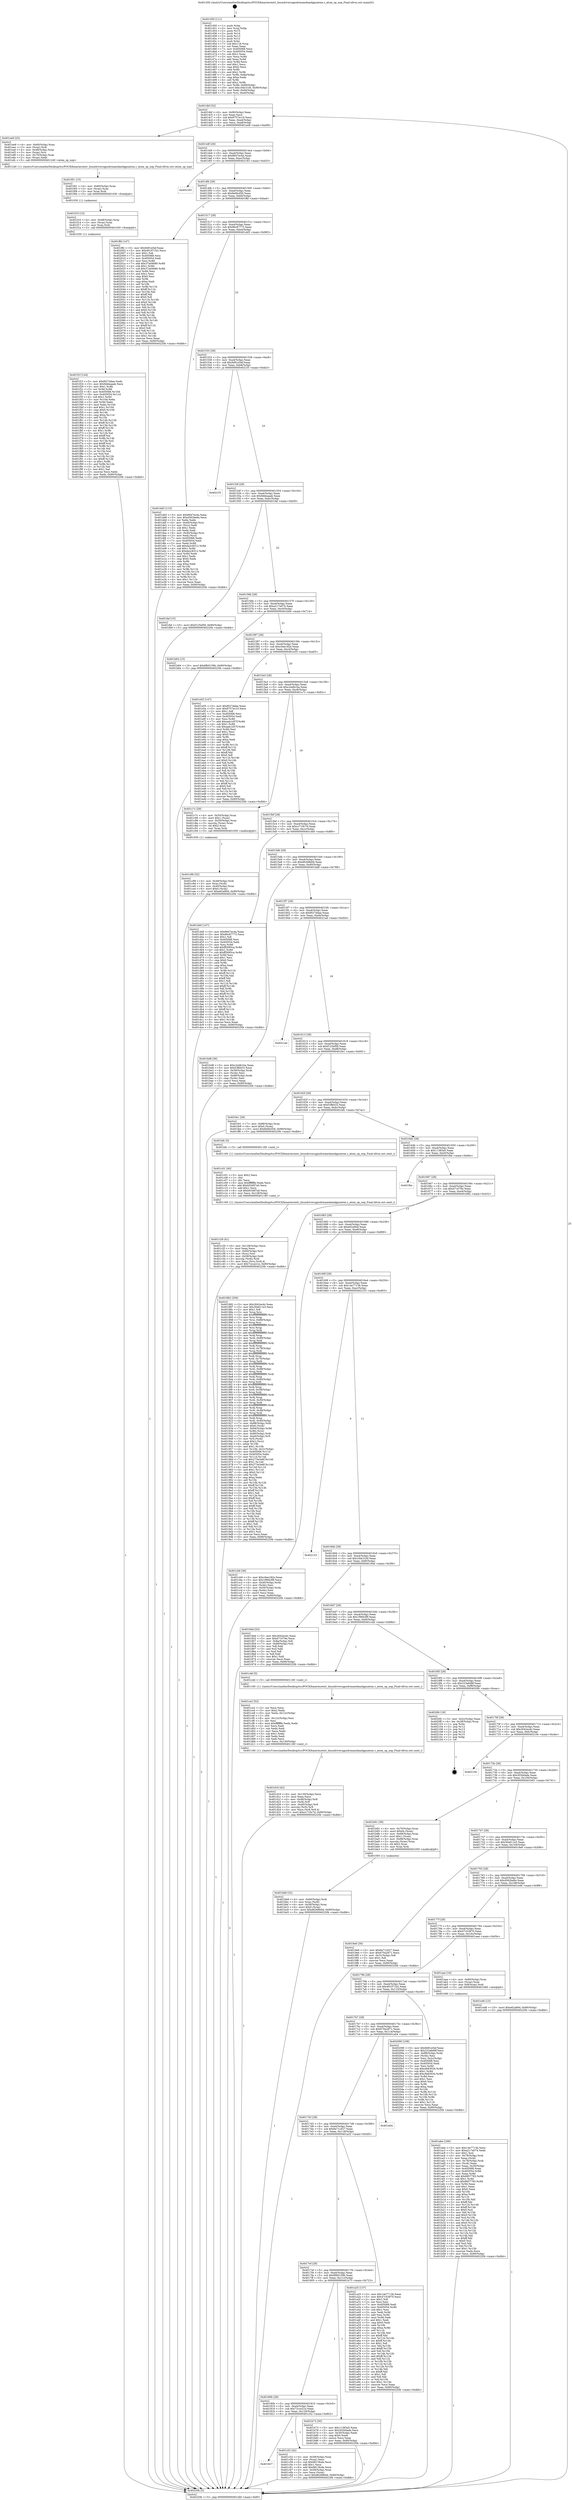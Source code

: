 digraph "0x401450" {
  label = "0x401450 (/mnt/c/Users/mathe/Desktop/tcc/POCII/binaries/extr_linuxdriversgpudrmamdamdgpuatom.c_atom_op_nop_Final-ollvm.out::main(0))"
  labelloc = "t"
  node[shape=record]

  Entry [label="",width=0.3,height=0.3,shape=circle,fillcolor=black,style=filled]
  "0x4014bf" [label="{
     0x4014bf [32]\l
     | [instrs]\l
     &nbsp;&nbsp;0x4014bf \<+6\>: mov -0x90(%rbp),%eax\l
     &nbsp;&nbsp;0x4014c5 \<+2\>: mov %eax,%ecx\l
     &nbsp;&nbsp;0x4014c7 \<+6\>: sub $0x8757ec10,%ecx\l
     &nbsp;&nbsp;0x4014cd \<+6\>: mov %eax,-0xa4(%rbp)\l
     &nbsp;&nbsp;0x4014d3 \<+6\>: mov %ecx,-0xa8(%rbp)\l
     &nbsp;&nbsp;0x4014d9 \<+6\>: je 0000000000401ee8 \<main+0xa98\>\l
  }"]
  "0x401ee8" [label="{
     0x401ee8 [25]\l
     | [instrs]\l
     &nbsp;&nbsp;0x401ee8 \<+4\>: mov -0x60(%rbp),%rax\l
     &nbsp;&nbsp;0x401eec \<+3\>: mov (%rax),%rdi\l
     &nbsp;&nbsp;0x401eef \<+4\>: mov -0x48(%rbp),%rax\l
     &nbsp;&nbsp;0x401ef3 \<+3\>: mov (%rax),%rsi\l
     &nbsp;&nbsp;0x401ef6 \<+4\>: mov -0x70(%rbp),%rax\l
     &nbsp;&nbsp;0x401efa \<+2\>: mov (%rax),%edx\l
     &nbsp;&nbsp;0x401efc \<+5\>: call 0000000000401240 \<atom_op_nop\>\l
     | [calls]\l
     &nbsp;&nbsp;0x401240 \{1\} (/mnt/c/Users/mathe/Desktop/tcc/POCII/binaries/extr_linuxdriversgpudrmamdamdgpuatom.c_atom_op_nop_Final-ollvm.out::atom_op_nop)\l
  }"]
  "0x4014df" [label="{
     0x4014df [28]\l
     | [instrs]\l
     &nbsp;&nbsp;0x4014df \<+5\>: jmp 00000000004014e4 \<main+0x94\>\l
     &nbsp;&nbsp;0x4014e4 \<+6\>: mov -0xa4(%rbp),%eax\l
     &nbsp;&nbsp;0x4014ea \<+5\>: sub $0x8947ec4a,%eax\l
     &nbsp;&nbsp;0x4014ef \<+6\>: mov %eax,-0xac(%rbp)\l
     &nbsp;&nbsp;0x4014f5 \<+6\>: je 0000000000402183 \<main+0xd33\>\l
  }"]
  Exit [label="",width=0.3,height=0.3,shape=circle,fillcolor=black,style=filled,peripheries=2]
  "0x402183" [label="{
     0x402183\l
  }", style=dashed]
  "0x4014fb" [label="{
     0x4014fb [28]\l
     | [instrs]\l
     &nbsp;&nbsp;0x4014fb \<+5\>: jmp 0000000000401500 \<main+0xb0\>\l
     &nbsp;&nbsp;0x401500 \<+6\>: mov -0xa4(%rbp),%eax\l
     &nbsp;&nbsp;0x401506 \<+5\>: sub $0x8a0bcf26,%eax\l
     &nbsp;&nbsp;0x40150b \<+6\>: mov %eax,-0xb0(%rbp)\l
     &nbsp;&nbsp;0x401511 \<+6\>: je 0000000000401ffd \<main+0xbad\>\l
  }"]
  "0x401f1f" [label="{
     0x401f1f [144]\l
     | [instrs]\l
     &nbsp;&nbsp;0x401f1f \<+5\>: mov $0xf027ddae,%edx\l
     &nbsp;&nbsp;0x401f24 \<+5\>: mov $0x9ddeaaab,%ecx\l
     &nbsp;&nbsp;0x401f29 \<+3\>: mov $0x1,%r8b\l
     &nbsp;&nbsp;0x401f2c \<+3\>: xor %r9d,%r9d\l
     &nbsp;&nbsp;0x401f2f \<+8\>: mov 0x405068,%r10d\l
     &nbsp;&nbsp;0x401f37 \<+8\>: mov 0x405054,%r11d\l
     &nbsp;&nbsp;0x401f3f \<+4\>: sub $0x1,%r9d\l
     &nbsp;&nbsp;0x401f43 \<+3\>: mov %r10d,%ebx\l
     &nbsp;&nbsp;0x401f46 \<+3\>: add %r9d,%ebx\l
     &nbsp;&nbsp;0x401f49 \<+4\>: imul %ebx,%r10d\l
     &nbsp;&nbsp;0x401f4d \<+4\>: and $0x1,%r10d\l
     &nbsp;&nbsp;0x401f51 \<+4\>: cmp $0x0,%r10d\l
     &nbsp;&nbsp;0x401f55 \<+4\>: sete %r14b\l
     &nbsp;&nbsp;0x401f59 \<+4\>: cmp $0xa,%r11d\l
     &nbsp;&nbsp;0x401f5d \<+4\>: setl %r15b\l
     &nbsp;&nbsp;0x401f61 \<+3\>: mov %r14b,%r12b\l
     &nbsp;&nbsp;0x401f64 \<+4\>: xor $0xff,%r12b\l
     &nbsp;&nbsp;0x401f68 \<+3\>: mov %r15b,%r13b\l
     &nbsp;&nbsp;0x401f6b \<+4\>: xor $0xff,%r13b\l
     &nbsp;&nbsp;0x401f6f \<+4\>: xor $0x1,%r8b\l
     &nbsp;&nbsp;0x401f73 \<+3\>: mov %r12b,%al\l
     &nbsp;&nbsp;0x401f76 \<+2\>: and $0xff,%al\l
     &nbsp;&nbsp;0x401f78 \<+3\>: and %r8b,%r14b\l
     &nbsp;&nbsp;0x401f7b \<+3\>: mov %r13b,%sil\l
     &nbsp;&nbsp;0x401f7e \<+4\>: and $0xff,%sil\l
     &nbsp;&nbsp;0x401f82 \<+3\>: and %r8b,%r15b\l
     &nbsp;&nbsp;0x401f85 \<+3\>: or %r14b,%al\l
     &nbsp;&nbsp;0x401f88 \<+3\>: or %r15b,%sil\l
     &nbsp;&nbsp;0x401f8b \<+3\>: xor %sil,%al\l
     &nbsp;&nbsp;0x401f8e \<+3\>: or %r13b,%r12b\l
     &nbsp;&nbsp;0x401f91 \<+4\>: xor $0xff,%r12b\l
     &nbsp;&nbsp;0x401f95 \<+4\>: or $0x1,%r8b\l
     &nbsp;&nbsp;0x401f99 \<+3\>: and %r8b,%r12b\l
     &nbsp;&nbsp;0x401f9c \<+3\>: or %r12b,%al\l
     &nbsp;&nbsp;0x401f9f \<+2\>: test $0x1,%al\l
     &nbsp;&nbsp;0x401fa1 \<+3\>: cmovne %ecx,%edx\l
     &nbsp;&nbsp;0x401fa4 \<+6\>: mov %edx,-0x90(%rbp)\l
     &nbsp;&nbsp;0x401faa \<+5\>: jmp 000000000040220b \<main+0xdbb\>\l
  }"]
  "0x401ffd" [label="{
     0x401ffd [147]\l
     | [instrs]\l
     &nbsp;&nbsp;0x401ffd \<+5\>: mov $0x9d91e5ef,%eax\l
     &nbsp;&nbsp;0x402002 \<+5\>: mov $0x491971b2,%ecx\l
     &nbsp;&nbsp;0x402007 \<+2\>: mov $0x1,%dl\l
     &nbsp;&nbsp;0x402009 \<+7\>: mov 0x405068,%esi\l
     &nbsp;&nbsp;0x402010 \<+7\>: mov 0x405054,%edi\l
     &nbsp;&nbsp;0x402017 \<+3\>: mov %esi,%r8d\l
     &nbsp;&nbsp;0x40201a \<+7\>: add $0x37ad4680,%r8d\l
     &nbsp;&nbsp;0x402021 \<+4\>: sub $0x1,%r8d\l
     &nbsp;&nbsp;0x402025 \<+7\>: sub $0x37ad4680,%r8d\l
     &nbsp;&nbsp;0x40202c \<+4\>: imul %r8d,%esi\l
     &nbsp;&nbsp;0x402030 \<+3\>: and $0x1,%esi\l
     &nbsp;&nbsp;0x402033 \<+3\>: cmp $0x0,%esi\l
     &nbsp;&nbsp;0x402036 \<+4\>: sete %r9b\l
     &nbsp;&nbsp;0x40203a \<+3\>: cmp $0xa,%edi\l
     &nbsp;&nbsp;0x40203d \<+4\>: setl %r10b\l
     &nbsp;&nbsp;0x402041 \<+3\>: mov %r9b,%r11b\l
     &nbsp;&nbsp;0x402044 \<+4\>: xor $0xff,%r11b\l
     &nbsp;&nbsp;0x402048 \<+3\>: mov %r10b,%bl\l
     &nbsp;&nbsp;0x40204b \<+3\>: xor $0xff,%bl\l
     &nbsp;&nbsp;0x40204e \<+3\>: xor $0x0,%dl\l
     &nbsp;&nbsp;0x402051 \<+3\>: mov %r11b,%r14b\l
     &nbsp;&nbsp;0x402054 \<+4\>: and $0x0,%r14b\l
     &nbsp;&nbsp;0x402058 \<+3\>: and %dl,%r9b\l
     &nbsp;&nbsp;0x40205b \<+3\>: mov %bl,%r15b\l
     &nbsp;&nbsp;0x40205e \<+4\>: and $0x0,%r15b\l
     &nbsp;&nbsp;0x402062 \<+3\>: and %dl,%r10b\l
     &nbsp;&nbsp;0x402065 \<+3\>: or %r9b,%r14b\l
     &nbsp;&nbsp;0x402068 \<+3\>: or %r10b,%r15b\l
     &nbsp;&nbsp;0x40206b \<+3\>: xor %r15b,%r14b\l
     &nbsp;&nbsp;0x40206e \<+3\>: or %bl,%r11b\l
     &nbsp;&nbsp;0x402071 \<+4\>: xor $0xff,%r11b\l
     &nbsp;&nbsp;0x402075 \<+3\>: or $0x0,%dl\l
     &nbsp;&nbsp;0x402078 \<+3\>: and %dl,%r11b\l
     &nbsp;&nbsp;0x40207b \<+3\>: or %r11b,%r14b\l
     &nbsp;&nbsp;0x40207e \<+4\>: test $0x1,%r14b\l
     &nbsp;&nbsp;0x402082 \<+3\>: cmovne %ecx,%eax\l
     &nbsp;&nbsp;0x402085 \<+6\>: mov %eax,-0x90(%rbp)\l
     &nbsp;&nbsp;0x40208b \<+5\>: jmp 000000000040220b \<main+0xdbb\>\l
  }"]
  "0x401517" [label="{
     0x401517 [28]\l
     | [instrs]\l
     &nbsp;&nbsp;0x401517 \<+5\>: jmp 000000000040151c \<main+0xcc\>\l
     &nbsp;&nbsp;0x40151c \<+6\>: mov -0xa4(%rbp),%eax\l
     &nbsp;&nbsp;0x401522 \<+5\>: sub $0x96c87773,%eax\l
     &nbsp;&nbsp;0x401527 \<+6\>: mov %eax,-0xb4(%rbp)\l
     &nbsp;&nbsp;0x40152d \<+6\>: je 0000000000401dd3 \<main+0x983\>\l
  }"]
  "0x401f10" [label="{
     0x401f10 [15]\l
     | [instrs]\l
     &nbsp;&nbsp;0x401f10 \<+4\>: mov -0x48(%rbp),%rax\l
     &nbsp;&nbsp;0x401f14 \<+3\>: mov (%rax),%rax\l
     &nbsp;&nbsp;0x401f17 \<+3\>: mov %rax,%rdi\l
     &nbsp;&nbsp;0x401f1a \<+5\>: call 0000000000401030 \<free@plt\>\l
     | [calls]\l
     &nbsp;&nbsp;0x401030 \{1\} (unknown)\l
  }"]
  "0x401dd3" [label="{
     0x401dd3 [115]\l
     | [instrs]\l
     &nbsp;&nbsp;0x401dd3 \<+5\>: mov $0x8947ec4a,%eax\l
     &nbsp;&nbsp;0x401dd8 \<+5\>: mov $0x4562be6e,%ecx\l
     &nbsp;&nbsp;0x401ddd \<+2\>: xor %edx,%edx\l
     &nbsp;&nbsp;0x401ddf \<+4\>: mov -0x40(%rbp),%rsi\l
     &nbsp;&nbsp;0x401de3 \<+2\>: mov (%rsi),%edi\l
     &nbsp;&nbsp;0x401de5 \<+3\>: sub $0x1,%edx\l
     &nbsp;&nbsp;0x401de8 \<+2\>: sub %edx,%edi\l
     &nbsp;&nbsp;0x401dea \<+4\>: mov -0x40(%rbp),%rsi\l
     &nbsp;&nbsp;0x401dee \<+2\>: mov %edi,(%rsi)\l
     &nbsp;&nbsp;0x401df0 \<+7\>: mov 0x405068,%edx\l
     &nbsp;&nbsp;0x401df7 \<+7\>: mov 0x405054,%edi\l
     &nbsp;&nbsp;0x401dfe \<+3\>: mov %edx,%r8d\l
     &nbsp;&nbsp;0x401e01 \<+7\>: add $0xda2c8312,%r8d\l
     &nbsp;&nbsp;0x401e08 \<+4\>: sub $0x1,%r8d\l
     &nbsp;&nbsp;0x401e0c \<+7\>: sub $0xda2c8312,%r8d\l
     &nbsp;&nbsp;0x401e13 \<+4\>: imul %r8d,%edx\l
     &nbsp;&nbsp;0x401e17 \<+3\>: and $0x1,%edx\l
     &nbsp;&nbsp;0x401e1a \<+3\>: cmp $0x0,%edx\l
     &nbsp;&nbsp;0x401e1d \<+4\>: sete %r9b\l
     &nbsp;&nbsp;0x401e21 \<+3\>: cmp $0xa,%edi\l
     &nbsp;&nbsp;0x401e24 \<+4\>: setl %r10b\l
     &nbsp;&nbsp;0x401e28 \<+3\>: mov %r9b,%r11b\l
     &nbsp;&nbsp;0x401e2b \<+3\>: and %r10b,%r11b\l
     &nbsp;&nbsp;0x401e2e \<+3\>: xor %r10b,%r9b\l
     &nbsp;&nbsp;0x401e31 \<+3\>: or %r9b,%r11b\l
     &nbsp;&nbsp;0x401e34 \<+4\>: test $0x1,%r11b\l
     &nbsp;&nbsp;0x401e38 \<+3\>: cmovne %ecx,%eax\l
     &nbsp;&nbsp;0x401e3b \<+6\>: mov %eax,-0x90(%rbp)\l
     &nbsp;&nbsp;0x401e41 \<+5\>: jmp 000000000040220b \<main+0xdbb\>\l
  }"]
  "0x401533" [label="{
     0x401533 [28]\l
     | [instrs]\l
     &nbsp;&nbsp;0x401533 \<+5\>: jmp 0000000000401538 \<main+0xe8\>\l
     &nbsp;&nbsp;0x401538 \<+6\>: mov -0xa4(%rbp),%eax\l
     &nbsp;&nbsp;0x40153e \<+5\>: sub $0x9d91e5ef,%eax\l
     &nbsp;&nbsp;0x401543 \<+6\>: mov %eax,-0xb8(%rbp)\l
     &nbsp;&nbsp;0x401549 \<+6\>: je 00000000004021f3 \<main+0xda3\>\l
  }"]
  "0x401f01" [label="{
     0x401f01 [15]\l
     | [instrs]\l
     &nbsp;&nbsp;0x401f01 \<+4\>: mov -0x60(%rbp),%rax\l
     &nbsp;&nbsp;0x401f05 \<+3\>: mov (%rax),%rax\l
     &nbsp;&nbsp;0x401f08 \<+3\>: mov %rax,%rdi\l
     &nbsp;&nbsp;0x401f0b \<+5\>: call 0000000000401030 \<free@plt\>\l
     | [calls]\l
     &nbsp;&nbsp;0x401030 \{1\} (unknown)\l
  }"]
  "0x4021f3" [label="{
     0x4021f3\l
  }", style=dashed]
  "0x40154f" [label="{
     0x40154f [28]\l
     | [instrs]\l
     &nbsp;&nbsp;0x40154f \<+5\>: jmp 0000000000401554 \<main+0x104\>\l
     &nbsp;&nbsp;0x401554 \<+6\>: mov -0xa4(%rbp),%eax\l
     &nbsp;&nbsp;0x40155a \<+5\>: sub $0x9ddeaaab,%eax\l
     &nbsp;&nbsp;0x40155f \<+6\>: mov %eax,-0xbc(%rbp)\l
     &nbsp;&nbsp;0x401565 \<+6\>: je 0000000000401faf \<main+0xb5f\>\l
  }"]
  "0x401d16" [label="{
     0x401d16 [42]\l
     | [instrs]\l
     &nbsp;&nbsp;0x401d16 \<+6\>: mov -0x130(%rbp),%ecx\l
     &nbsp;&nbsp;0x401d1c \<+3\>: imul %eax,%ecx\l
     &nbsp;&nbsp;0x401d1f \<+4\>: mov -0x48(%rbp),%r8\l
     &nbsp;&nbsp;0x401d23 \<+3\>: mov (%r8),%r8\l
     &nbsp;&nbsp;0x401d26 \<+4\>: mov -0x40(%rbp),%r9\l
     &nbsp;&nbsp;0x401d2a \<+3\>: movslq (%r9),%r9\l
     &nbsp;&nbsp;0x401d2d \<+4\>: mov %ecx,(%r8,%r9,4)\l
     &nbsp;&nbsp;0x401d31 \<+10\>: movl $0xcc719c7d,-0x90(%rbp)\l
     &nbsp;&nbsp;0x401d3b \<+5\>: jmp 000000000040220b \<main+0xdbb\>\l
  }"]
  "0x401faf" [label="{
     0x401faf [15]\l
     | [instrs]\l
     &nbsp;&nbsp;0x401faf \<+10\>: movl $0xf125ef58,-0x90(%rbp)\l
     &nbsp;&nbsp;0x401fb9 \<+5\>: jmp 000000000040220b \<main+0xdbb\>\l
  }"]
  "0x40156b" [label="{
     0x40156b [28]\l
     | [instrs]\l
     &nbsp;&nbsp;0x40156b \<+5\>: jmp 0000000000401570 \<main+0x120\>\l
     &nbsp;&nbsp;0x401570 \<+6\>: mov -0xa4(%rbp),%eax\l
     &nbsp;&nbsp;0x401576 \<+5\>: sub $0xa217e074,%eax\l
     &nbsp;&nbsp;0x40157b \<+6\>: mov %eax,-0xc0(%rbp)\l
     &nbsp;&nbsp;0x401581 \<+6\>: je 0000000000401b64 \<main+0x714\>\l
  }"]
  "0x401ce2" [label="{
     0x401ce2 [52]\l
     | [instrs]\l
     &nbsp;&nbsp;0x401ce2 \<+2\>: xor %ecx,%ecx\l
     &nbsp;&nbsp;0x401ce4 \<+5\>: mov $0x2,%edx\l
     &nbsp;&nbsp;0x401ce9 \<+6\>: mov %edx,-0x12c(%rbp)\l
     &nbsp;&nbsp;0x401cef \<+1\>: cltd\l
     &nbsp;&nbsp;0x401cf0 \<+6\>: mov -0x12c(%rbp),%esi\l
     &nbsp;&nbsp;0x401cf6 \<+2\>: idiv %esi\l
     &nbsp;&nbsp;0x401cf8 \<+6\>: imul $0xfffffffe,%edx,%edx\l
     &nbsp;&nbsp;0x401cfe \<+2\>: mov %ecx,%edi\l
     &nbsp;&nbsp;0x401d00 \<+2\>: sub %edx,%edi\l
     &nbsp;&nbsp;0x401d02 \<+2\>: mov %ecx,%edx\l
     &nbsp;&nbsp;0x401d04 \<+3\>: sub $0x1,%edx\l
     &nbsp;&nbsp;0x401d07 \<+2\>: add %edx,%edi\l
     &nbsp;&nbsp;0x401d09 \<+2\>: sub %edi,%ecx\l
     &nbsp;&nbsp;0x401d0b \<+6\>: mov %ecx,-0x130(%rbp)\l
     &nbsp;&nbsp;0x401d11 \<+5\>: call 0000000000401160 \<next_i\>\l
     | [calls]\l
     &nbsp;&nbsp;0x401160 \{1\} (/mnt/c/Users/mathe/Desktop/tcc/POCII/binaries/extr_linuxdriversgpudrmamdamdgpuatom.c_atom_op_nop_Final-ollvm.out::next_i)\l
  }"]
  "0x401b64" [label="{
     0x401b64 [15]\l
     | [instrs]\l
     &nbsp;&nbsp;0x401b64 \<+10\>: movl $0x6fb0159b,-0x90(%rbp)\l
     &nbsp;&nbsp;0x401b6e \<+5\>: jmp 000000000040220b \<main+0xdbb\>\l
  }"]
  "0x401587" [label="{
     0x401587 [28]\l
     | [instrs]\l
     &nbsp;&nbsp;0x401587 \<+5\>: jmp 000000000040158c \<main+0x13c\>\l
     &nbsp;&nbsp;0x40158c \<+6\>: mov -0xa4(%rbp),%eax\l
     &nbsp;&nbsp;0x401592 \<+5\>: sub $0xc0ee182e,%eax\l
     &nbsp;&nbsp;0x401597 \<+6\>: mov %eax,-0xc4(%rbp)\l
     &nbsp;&nbsp;0x40159d \<+6\>: je 0000000000401e55 \<main+0xa05\>\l
  }"]
  "0x401c99" [label="{
     0x401c99 [32]\l
     | [instrs]\l
     &nbsp;&nbsp;0x401c99 \<+4\>: mov -0x48(%rbp),%rdi\l
     &nbsp;&nbsp;0x401c9d \<+3\>: mov %rax,(%rdi)\l
     &nbsp;&nbsp;0x401ca0 \<+4\>: mov -0x40(%rbp),%rax\l
     &nbsp;&nbsp;0x401ca4 \<+6\>: movl $0x0,(%rax)\l
     &nbsp;&nbsp;0x401caa \<+10\>: movl $0xe62a90d,-0x90(%rbp)\l
     &nbsp;&nbsp;0x401cb4 \<+5\>: jmp 000000000040220b \<main+0xdbb\>\l
  }"]
  "0x401e55" [label="{
     0x401e55 [147]\l
     | [instrs]\l
     &nbsp;&nbsp;0x401e55 \<+5\>: mov $0xf027ddae,%eax\l
     &nbsp;&nbsp;0x401e5a \<+5\>: mov $0x8757ec10,%ecx\l
     &nbsp;&nbsp;0x401e5f \<+2\>: mov $0x1,%dl\l
     &nbsp;&nbsp;0x401e61 \<+7\>: mov 0x405068,%esi\l
     &nbsp;&nbsp;0x401e68 \<+7\>: mov 0x405054,%edi\l
     &nbsp;&nbsp;0x401e6f \<+3\>: mov %esi,%r8d\l
     &nbsp;&nbsp;0x401e72 \<+7\>: add $0xaab1d57f,%r8d\l
     &nbsp;&nbsp;0x401e79 \<+4\>: sub $0x1,%r8d\l
     &nbsp;&nbsp;0x401e7d \<+7\>: sub $0xaab1d57f,%r8d\l
     &nbsp;&nbsp;0x401e84 \<+4\>: imul %r8d,%esi\l
     &nbsp;&nbsp;0x401e88 \<+3\>: and $0x1,%esi\l
     &nbsp;&nbsp;0x401e8b \<+3\>: cmp $0x0,%esi\l
     &nbsp;&nbsp;0x401e8e \<+4\>: sete %r9b\l
     &nbsp;&nbsp;0x401e92 \<+3\>: cmp $0xa,%edi\l
     &nbsp;&nbsp;0x401e95 \<+4\>: setl %r10b\l
     &nbsp;&nbsp;0x401e99 \<+3\>: mov %r9b,%r11b\l
     &nbsp;&nbsp;0x401e9c \<+4\>: xor $0xff,%r11b\l
     &nbsp;&nbsp;0x401ea0 \<+3\>: mov %r10b,%bl\l
     &nbsp;&nbsp;0x401ea3 \<+3\>: xor $0xff,%bl\l
     &nbsp;&nbsp;0x401ea6 \<+3\>: xor $0x0,%dl\l
     &nbsp;&nbsp;0x401ea9 \<+3\>: mov %r11b,%r14b\l
     &nbsp;&nbsp;0x401eac \<+4\>: and $0x0,%r14b\l
     &nbsp;&nbsp;0x401eb0 \<+3\>: and %dl,%r9b\l
     &nbsp;&nbsp;0x401eb3 \<+3\>: mov %bl,%r15b\l
     &nbsp;&nbsp;0x401eb6 \<+4\>: and $0x0,%r15b\l
     &nbsp;&nbsp;0x401eba \<+3\>: and %dl,%r10b\l
     &nbsp;&nbsp;0x401ebd \<+3\>: or %r9b,%r14b\l
     &nbsp;&nbsp;0x401ec0 \<+3\>: or %r10b,%r15b\l
     &nbsp;&nbsp;0x401ec3 \<+3\>: xor %r15b,%r14b\l
     &nbsp;&nbsp;0x401ec6 \<+3\>: or %bl,%r11b\l
     &nbsp;&nbsp;0x401ec9 \<+4\>: xor $0xff,%r11b\l
     &nbsp;&nbsp;0x401ecd \<+3\>: or $0x0,%dl\l
     &nbsp;&nbsp;0x401ed0 \<+3\>: and %dl,%r11b\l
     &nbsp;&nbsp;0x401ed3 \<+3\>: or %r11b,%r14b\l
     &nbsp;&nbsp;0x401ed6 \<+4\>: test $0x1,%r14b\l
     &nbsp;&nbsp;0x401eda \<+3\>: cmovne %ecx,%eax\l
     &nbsp;&nbsp;0x401edd \<+6\>: mov %eax,-0x90(%rbp)\l
     &nbsp;&nbsp;0x401ee3 \<+5\>: jmp 000000000040220b \<main+0xdbb\>\l
  }"]
  "0x4015a3" [label="{
     0x4015a3 [28]\l
     | [instrs]\l
     &nbsp;&nbsp;0x4015a3 \<+5\>: jmp 00000000004015a8 \<main+0x158\>\l
     &nbsp;&nbsp;0x4015a8 \<+6\>: mov -0xa4(%rbp),%eax\l
     &nbsp;&nbsp;0x4015ae \<+5\>: sub $0xc2edb1ba,%eax\l
     &nbsp;&nbsp;0x4015b3 \<+6\>: mov %eax,-0xc8(%rbp)\l
     &nbsp;&nbsp;0x4015b9 \<+6\>: je 0000000000401c7c \<main+0x82c\>\l
  }"]
  "0x401827" [label="{
     0x401827\l
  }", style=dashed]
  "0x401c7c" [label="{
     0x401c7c [29]\l
     | [instrs]\l
     &nbsp;&nbsp;0x401c7c \<+4\>: mov -0x50(%rbp),%rax\l
     &nbsp;&nbsp;0x401c80 \<+6\>: movl $0x1,(%rax)\l
     &nbsp;&nbsp;0x401c86 \<+4\>: mov -0x50(%rbp),%rax\l
     &nbsp;&nbsp;0x401c8a \<+3\>: movslq (%rax),%rax\l
     &nbsp;&nbsp;0x401c8d \<+4\>: shl $0x2,%rax\l
     &nbsp;&nbsp;0x401c91 \<+3\>: mov %rax,%rdi\l
     &nbsp;&nbsp;0x401c94 \<+5\>: call 0000000000401050 \<malloc@plt\>\l
     | [calls]\l
     &nbsp;&nbsp;0x401050 \{1\} (unknown)\l
  }"]
  "0x4015bf" [label="{
     0x4015bf [28]\l
     | [instrs]\l
     &nbsp;&nbsp;0x4015bf \<+5\>: jmp 00000000004015c4 \<main+0x174\>\l
     &nbsp;&nbsp;0x4015c4 \<+6\>: mov -0xa4(%rbp),%eax\l
     &nbsp;&nbsp;0x4015ca \<+5\>: sub $0xcc719c7d,%eax\l
     &nbsp;&nbsp;0x4015cf \<+6\>: mov %eax,-0xcc(%rbp)\l
     &nbsp;&nbsp;0x4015d5 \<+6\>: je 0000000000401d40 \<main+0x8f0\>\l
  }"]
  "0x401c52" [label="{
     0x401c52 [42]\l
     | [instrs]\l
     &nbsp;&nbsp;0x401c52 \<+4\>: mov -0x58(%rbp),%rax\l
     &nbsp;&nbsp;0x401c56 \<+2\>: mov (%rax),%ecx\l
     &nbsp;&nbsp;0x401c58 \<+6\>: sub $0x9813fcde,%ecx\l
     &nbsp;&nbsp;0x401c5e \<+3\>: add $0x1,%ecx\l
     &nbsp;&nbsp;0x401c61 \<+6\>: add $0x9813fcde,%ecx\l
     &nbsp;&nbsp;0x401c67 \<+4\>: mov -0x58(%rbp),%rax\l
     &nbsp;&nbsp;0x401c6b \<+2\>: mov %ecx,(%rax)\l
     &nbsp;&nbsp;0x401c6d \<+10\>: movl $0xd6268b0d,-0x90(%rbp)\l
     &nbsp;&nbsp;0x401c77 \<+5\>: jmp 000000000040220b \<main+0xdbb\>\l
  }"]
  "0x401d40" [label="{
     0x401d40 [147]\l
     | [instrs]\l
     &nbsp;&nbsp;0x401d40 \<+5\>: mov $0x8947ec4a,%eax\l
     &nbsp;&nbsp;0x401d45 \<+5\>: mov $0x96c87773,%ecx\l
     &nbsp;&nbsp;0x401d4a \<+2\>: mov $0x1,%dl\l
     &nbsp;&nbsp;0x401d4c \<+7\>: mov 0x405068,%esi\l
     &nbsp;&nbsp;0x401d53 \<+7\>: mov 0x405054,%edi\l
     &nbsp;&nbsp;0x401d5a \<+3\>: mov %esi,%r8d\l
     &nbsp;&nbsp;0x401d5d \<+7\>: add $0xff2685ca,%r8d\l
     &nbsp;&nbsp;0x401d64 \<+4\>: sub $0x1,%r8d\l
     &nbsp;&nbsp;0x401d68 \<+7\>: sub $0xff2685ca,%r8d\l
     &nbsp;&nbsp;0x401d6f \<+4\>: imul %r8d,%esi\l
     &nbsp;&nbsp;0x401d73 \<+3\>: and $0x1,%esi\l
     &nbsp;&nbsp;0x401d76 \<+3\>: cmp $0x0,%esi\l
     &nbsp;&nbsp;0x401d79 \<+4\>: sete %r9b\l
     &nbsp;&nbsp;0x401d7d \<+3\>: cmp $0xa,%edi\l
     &nbsp;&nbsp;0x401d80 \<+4\>: setl %r10b\l
     &nbsp;&nbsp;0x401d84 \<+3\>: mov %r9b,%r11b\l
     &nbsp;&nbsp;0x401d87 \<+4\>: xor $0xff,%r11b\l
     &nbsp;&nbsp;0x401d8b \<+3\>: mov %r10b,%bl\l
     &nbsp;&nbsp;0x401d8e \<+3\>: xor $0xff,%bl\l
     &nbsp;&nbsp;0x401d91 \<+3\>: xor $0x1,%dl\l
     &nbsp;&nbsp;0x401d94 \<+3\>: mov %r11b,%r14b\l
     &nbsp;&nbsp;0x401d97 \<+4\>: and $0xff,%r14b\l
     &nbsp;&nbsp;0x401d9b \<+3\>: and %dl,%r9b\l
     &nbsp;&nbsp;0x401d9e \<+3\>: mov %bl,%r15b\l
     &nbsp;&nbsp;0x401da1 \<+4\>: and $0xff,%r15b\l
     &nbsp;&nbsp;0x401da5 \<+3\>: and %dl,%r10b\l
     &nbsp;&nbsp;0x401da8 \<+3\>: or %r9b,%r14b\l
     &nbsp;&nbsp;0x401dab \<+3\>: or %r10b,%r15b\l
     &nbsp;&nbsp;0x401dae \<+3\>: xor %r15b,%r14b\l
     &nbsp;&nbsp;0x401db1 \<+3\>: or %bl,%r11b\l
     &nbsp;&nbsp;0x401db4 \<+4\>: xor $0xff,%r11b\l
     &nbsp;&nbsp;0x401db8 \<+3\>: or $0x1,%dl\l
     &nbsp;&nbsp;0x401dbb \<+3\>: and %dl,%r11b\l
     &nbsp;&nbsp;0x401dbe \<+3\>: or %r11b,%r14b\l
     &nbsp;&nbsp;0x401dc1 \<+4\>: test $0x1,%r14b\l
     &nbsp;&nbsp;0x401dc5 \<+3\>: cmovne %ecx,%eax\l
     &nbsp;&nbsp;0x401dc8 \<+6\>: mov %eax,-0x90(%rbp)\l
     &nbsp;&nbsp;0x401dce \<+5\>: jmp 000000000040220b \<main+0xdbb\>\l
  }"]
  "0x4015db" [label="{
     0x4015db [28]\l
     | [instrs]\l
     &nbsp;&nbsp;0x4015db \<+5\>: jmp 00000000004015e0 \<main+0x190\>\l
     &nbsp;&nbsp;0x4015e0 \<+6\>: mov -0xa4(%rbp),%eax\l
     &nbsp;&nbsp;0x4015e6 \<+5\>: sub $0xd6268b0d,%eax\l
     &nbsp;&nbsp;0x4015eb \<+6\>: mov %eax,-0xd0(%rbp)\l
     &nbsp;&nbsp;0x4015f1 \<+6\>: je 0000000000401bd8 \<main+0x788\>\l
  }"]
  "0x401c29" [label="{
     0x401c29 [41]\l
     | [instrs]\l
     &nbsp;&nbsp;0x401c29 \<+6\>: mov -0x128(%rbp),%ecx\l
     &nbsp;&nbsp;0x401c2f \<+3\>: imul %eax,%ecx\l
     &nbsp;&nbsp;0x401c32 \<+4\>: mov -0x60(%rbp),%rsi\l
     &nbsp;&nbsp;0x401c36 \<+3\>: mov (%rsi),%rsi\l
     &nbsp;&nbsp;0x401c39 \<+4\>: mov -0x58(%rbp),%rdi\l
     &nbsp;&nbsp;0x401c3d \<+3\>: movslq (%rdi),%rdi\l
     &nbsp;&nbsp;0x401c40 \<+3\>: mov %ecx,(%rsi,%rdi,4)\l
     &nbsp;&nbsp;0x401c43 \<+10\>: movl $0x72cce21e,-0x90(%rbp)\l
     &nbsp;&nbsp;0x401c4d \<+5\>: jmp 000000000040220b \<main+0xdbb\>\l
  }"]
  "0x401bd8" [label="{
     0x401bd8 [36]\l
     | [instrs]\l
     &nbsp;&nbsp;0x401bd8 \<+5\>: mov $0xc2edb1ba,%eax\l
     &nbsp;&nbsp;0x401bdd \<+5\>: mov $0xf1ffd433,%ecx\l
     &nbsp;&nbsp;0x401be2 \<+4\>: mov -0x58(%rbp),%rdx\l
     &nbsp;&nbsp;0x401be6 \<+2\>: mov (%rdx),%esi\l
     &nbsp;&nbsp;0x401be8 \<+4\>: mov -0x68(%rbp),%rdx\l
     &nbsp;&nbsp;0x401bec \<+2\>: cmp (%rdx),%esi\l
     &nbsp;&nbsp;0x401bee \<+3\>: cmovl %ecx,%eax\l
     &nbsp;&nbsp;0x401bf1 \<+6\>: mov %eax,-0x90(%rbp)\l
     &nbsp;&nbsp;0x401bf7 \<+5\>: jmp 000000000040220b \<main+0xdbb\>\l
  }"]
  "0x4015f7" [label="{
     0x4015f7 [28]\l
     | [instrs]\l
     &nbsp;&nbsp;0x4015f7 \<+5\>: jmp 00000000004015fc \<main+0x1ac\>\l
     &nbsp;&nbsp;0x4015fc \<+6\>: mov -0xa4(%rbp),%eax\l
     &nbsp;&nbsp;0x401602 \<+5\>: sub $0xf027ddae,%eax\l
     &nbsp;&nbsp;0x401607 \<+6\>: mov %eax,-0xd4(%rbp)\l
     &nbsp;&nbsp;0x40160d \<+6\>: je 00000000004021ad \<main+0xd5d\>\l
  }"]
  "0x401c01" [label="{
     0x401c01 [40]\l
     | [instrs]\l
     &nbsp;&nbsp;0x401c01 \<+5\>: mov $0x2,%ecx\l
     &nbsp;&nbsp;0x401c06 \<+1\>: cltd\l
     &nbsp;&nbsp;0x401c07 \<+2\>: idiv %ecx\l
     &nbsp;&nbsp;0x401c09 \<+6\>: imul $0xfffffffe,%edx,%ecx\l
     &nbsp;&nbsp;0x401c0f \<+6\>: add $0xb03487a0,%ecx\l
     &nbsp;&nbsp;0x401c15 \<+3\>: add $0x1,%ecx\l
     &nbsp;&nbsp;0x401c18 \<+6\>: sub $0xb03487a0,%ecx\l
     &nbsp;&nbsp;0x401c1e \<+6\>: mov %ecx,-0x128(%rbp)\l
     &nbsp;&nbsp;0x401c24 \<+5\>: call 0000000000401160 \<next_i\>\l
     | [calls]\l
     &nbsp;&nbsp;0x401160 \{1\} (/mnt/c/Users/mathe/Desktop/tcc/POCII/binaries/extr_linuxdriversgpudrmamdamdgpuatom.c_atom_op_nop_Final-ollvm.out::next_i)\l
  }"]
  "0x4021ad" [label="{
     0x4021ad\l
  }", style=dashed]
  "0x401613" [label="{
     0x401613 [28]\l
     | [instrs]\l
     &nbsp;&nbsp;0x401613 \<+5\>: jmp 0000000000401618 \<main+0x1c8\>\l
     &nbsp;&nbsp;0x401618 \<+6\>: mov -0xa4(%rbp),%eax\l
     &nbsp;&nbsp;0x40161e \<+5\>: sub $0xf125ef58,%eax\l
     &nbsp;&nbsp;0x401623 \<+6\>: mov %eax,-0xd8(%rbp)\l
     &nbsp;&nbsp;0x401629 \<+6\>: je 0000000000401fe1 \<main+0xb91\>\l
  }"]
  "0x401bb8" [label="{
     0x401bb8 [32]\l
     | [instrs]\l
     &nbsp;&nbsp;0x401bb8 \<+4\>: mov -0x60(%rbp),%rdi\l
     &nbsp;&nbsp;0x401bbc \<+3\>: mov %rax,(%rdi)\l
     &nbsp;&nbsp;0x401bbf \<+4\>: mov -0x58(%rbp),%rax\l
     &nbsp;&nbsp;0x401bc3 \<+6\>: movl $0x0,(%rax)\l
     &nbsp;&nbsp;0x401bc9 \<+10\>: movl $0xd6268b0d,-0x90(%rbp)\l
     &nbsp;&nbsp;0x401bd3 \<+5\>: jmp 000000000040220b \<main+0xdbb\>\l
  }"]
  "0x401fe1" [label="{
     0x401fe1 [28]\l
     | [instrs]\l
     &nbsp;&nbsp;0x401fe1 \<+7\>: mov -0x88(%rbp),%rax\l
     &nbsp;&nbsp;0x401fe8 \<+6\>: movl $0x0,(%rax)\l
     &nbsp;&nbsp;0x401fee \<+10\>: movl $0x8a0bcf26,-0x90(%rbp)\l
     &nbsp;&nbsp;0x401ff8 \<+5\>: jmp 000000000040220b \<main+0xdbb\>\l
  }"]
  "0x40162f" [label="{
     0x40162f [28]\l
     | [instrs]\l
     &nbsp;&nbsp;0x40162f \<+5\>: jmp 0000000000401634 \<main+0x1e4\>\l
     &nbsp;&nbsp;0x401634 \<+6\>: mov -0xa4(%rbp),%eax\l
     &nbsp;&nbsp;0x40163a \<+5\>: sub $0xf1ffd433,%eax\l
     &nbsp;&nbsp;0x40163f \<+6\>: mov %eax,-0xdc(%rbp)\l
     &nbsp;&nbsp;0x401645 \<+6\>: je 0000000000401bfc \<main+0x7ac\>\l
  }"]
  "0x40180b" [label="{
     0x40180b [28]\l
     | [instrs]\l
     &nbsp;&nbsp;0x40180b \<+5\>: jmp 0000000000401810 \<main+0x3c0\>\l
     &nbsp;&nbsp;0x401810 \<+6\>: mov -0xa4(%rbp),%eax\l
     &nbsp;&nbsp;0x401816 \<+5\>: sub $0x72cce21e,%eax\l
     &nbsp;&nbsp;0x40181b \<+6\>: mov %eax,-0x120(%rbp)\l
     &nbsp;&nbsp;0x401821 \<+6\>: je 0000000000401c52 \<main+0x802\>\l
  }"]
  "0x401bfc" [label="{
     0x401bfc [5]\l
     | [instrs]\l
     &nbsp;&nbsp;0x401bfc \<+5\>: call 0000000000401160 \<next_i\>\l
     | [calls]\l
     &nbsp;&nbsp;0x401160 \{1\} (/mnt/c/Users/mathe/Desktop/tcc/POCII/binaries/extr_linuxdriversgpudrmamdamdgpuatom.c_atom_op_nop_Final-ollvm.out::next_i)\l
  }"]
  "0x40164b" [label="{
     0x40164b [28]\l
     | [instrs]\l
     &nbsp;&nbsp;0x40164b \<+5\>: jmp 0000000000401650 \<main+0x200\>\l
     &nbsp;&nbsp;0x401650 \<+6\>: mov -0xa4(%rbp),%eax\l
     &nbsp;&nbsp;0x401656 \<+5\>: sub $0x11383a5,%eax\l
     &nbsp;&nbsp;0x40165b \<+6\>: mov %eax,-0xe0(%rbp)\l
     &nbsp;&nbsp;0x401661 \<+6\>: je 0000000000401fbe \<main+0xb6e\>\l
  }"]
  "0x401b73" [label="{
     0x401b73 [30]\l
     | [instrs]\l
     &nbsp;&nbsp;0x401b73 \<+5\>: mov $0x11383a5,%eax\l
     &nbsp;&nbsp;0x401b78 \<+5\>: mov $0x302b0ade,%ecx\l
     &nbsp;&nbsp;0x401b7d \<+3\>: mov -0x30(%rbp),%edx\l
     &nbsp;&nbsp;0x401b80 \<+3\>: cmp $0x0,%edx\l
     &nbsp;&nbsp;0x401b83 \<+3\>: cmove %ecx,%eax\l
     &nbsp;&nbsp;0x401b86 \<+6\>: mov %eax,-0x90(%rbp)\l
     &nbsp;&nbsp;0x401b8c \<+5\>: jmp 000000000040220b \<main+0xdbb\>\l
  }"]
  "0x401fbe" [label="{
     0x401fbe\l
  }", style=dashed]
  "0x401667" [label="{
     0x401667 [28]\l
     | [instrs]\l
     &nbsp;&nbsp;0x401667 \<+5\>: jmp 000000000040166c \<main+0x21c\>\l
     &nbsp;&nbsp;0x40166c \<+6\>: mov -0xa4(%rbp),%eax\l
     &nbsp;&nbsp;0x401672 \<+5\>: sub $0xd71079e,%eax\l
     &nbsp;&nbsp;0x401677 \<+6\>: mov %eax,-0xe4(%rbp)\l
     &nbsp;&nbsp;0x40167d \<+6\>: je 0000000000401882 \<main+0x432\>\l
  }"]
  "0x401abe" [label="{
     0x401abe [166]\l
     | [instrs]\l
     &nbsp;&nbsp;0x401abe \<+5\>: mov $0x14e7713b,%ecx\l
     &nbsp;&nbsp;0x401ac3 \<+5\>: mov $0xa217e074,%edx\l
     &nbsp;&nbsp;0x401ac8 \<+3\>: mov $0x1,%sil\l
     &nbsp;&nbsp;0x401acb \<+4\>: mov -0x78(%rbp),%rdi\l
     &nbsp;&nbsp;0x401acf \<+2\>: mov %eax,(%rdi)\l
     &nbsp;&nbsp;0x401ad1 \<+4\>: mov -0x78(%rbp),%rdi\l
     &nbsp;&nbsp;0x401ad5 \<+2\>: mov (%rdi),%eax\l
     &nbsp;&nbsp;0x401ad7 \<+3\>: mov %eax,-0x30(%rbp)\l
     &nbsp;&nbsp;0x401ada \<+7\>: mov 0x405068,%eax\l
     &nbsp;&nbsp;0x401ae1 \<+8\>: mov 0x405054,%r8d\l
     &nbsp;&nbsp;0x401ae9 \<+3\>: mov %eax,%r9d\l
     &nbsp;&nbsp;0x401aec \<+7\>: add $0x8857783,%r9d\l
     &nbsp;&nbsp;0x401af3 \<+4\>: sub $0x1,%r9d\l
     &nbsp;&nbsp;0x401af7 \<+7\>: sub $0x8857783,%r9d\l
     &nbsp;&nbsp;0x401afe \<+4\>: imul %r9d,%eax\l
     &nbsp;&nbsp;0x401b02 \<+3\>: and $0x1,%eax\l
     &nbsp;&nbsp;0x401b05 \<+3\>: cmp $0x0,%eax\l
     &nbsp;&nbsp;0x401b08 \<+4\>: sete %r10b\l
     &nbsp;&nbsp;0x401b0c \<+4\>: cmp $0xa,%r8d\l
     &nbsp;&nbsp;0x401b10 \<+4\>: setl %r11b\l
     &nbsp;&nbsp;0x401b14 \<+3\>: mov %r10b,%bl\l
     &nbsp;&nbsp;0x401b17 \<+3\>: xor $0xff,%bl\l
     &nbsp;&nbsp;0x401b1a \<+3\>: mov %r11b,%r14b\l
     &nbsp;&nbsp;0x401b1d \<+4\>: xor $0xff,%r14b\l
     &nbsp;&nbsp;0x401b21 \<+4\>: xor $0x0,%sil\l
     &nbsp;&nbsp;0x401b25 \<+3\>: mov %bl,%r15b\l
     &nbsp;&nbsp;0x401b28 \<+4\>: and $0x0,%r15b\l
     &nbsp;&nbsp;0x401b2c \<+3\>: and %sil,%r10b\l
     &nbsp;&nbsp;0x401b2f \<+3\>: mov %r14b,%r12b\l
     &nbsp;&nbsp;0x401b32 \<+4\>: and $0x0,%r12b\l
     &nbsp;&nbsp;0x401b36 \<+3\>: and %sil,%r11b\l
     &nbsp;&nbsp;0x401b39 \<+3\>: or %r10b,%r15b\l
     &nbsp;&nbsp;0x401b3c \<+3\>: or %r11b,%r12b\l
     &nbsp;&nbsp;0x401b3f \<+3\>: xor %r12b,%r15b\l
     &nbsp;&nbsp;0x401b42 \<+3\>: or %r14b,%bl\l
     &nbsp;&nbsp;0x401b45 \<+3\>: xor $0xff,%bl\l
     &nbsp;&nbsp;0x401b48 \<+4\>: or $0x0,%sil\l
     &nbsp;&nbsp;0x401b4c \<+3\>: and %sil,%bl\l
     &nbsp;&nbsp;0x401b4f \<+3\>: or %bl,%r15b\l
     &nbsp;&nbsp;0x401b52 \<+4\>: test $0x1,%r15b\l
     &nbsp;&nbsp;0x401b56 \<+3\>: cmovne %edx,%ecx\l
     &nbsp;&nbsp;0x401b59 \<+6\>: mov %ecx,-0x90(%rbp)\l
     &nbsp;&nbsp;0x401b5f \<+5\>: jmp 000000000040220b \<main+0xdbb\>\l
  }"]
  "0x401882" [label="{
     0x401882 [356]\l
     | [instrs]\l
     &nbsp;&nbsp;0x401882 \<+5\>: mov $0x2642ecdc,%eax\l
     &nbsp;&nbsp;0x401887 \<+5\>: mov $0x30a611e3,%ecx\l
     &nbsp;&nbsp;0x40188c \<+2\>: mov $0x1,%dl\l
     &nbsp;&nbsp;0x40188e \<+3\>: mov %rsp,%rsi\l
     &nbsp;&nbsp;0x401891 \<+4\>: add $0xfffffffffffffff0,%rsi\l
     &nbsp;&nbsp;0x401895 \<+3\>: mov %rsi,%rsp\l
     &nbsp;&nbsp;0x401898 \<+7\>: mov %rsi,-0x88(%rbp)\l
     &nbsp;&nbsp;0x40189f \<+3\>: mov %rsp,%rsi\l
     &nbsp;&nbsp;0x4018a2 \<+4\>: add $0xfffffffffffffff0,%rsi\l
     &nbsp;&nbsp;0x4018a6 \<+3\>: mov %rsi,%rsp\l
     &nbsp;&nbsp;0x4018a9 \<+3\>: mov %rsp,%rdi\l
     &nbsp;&nbsp;0x4018ac \<+4\>: add $0xfffffffffffffff0,%rdi\l
     &nbsp;&nbsp;0x4018b0 \<+3\>: mov %rdi,%rsp\l
     &nbsp;&nbsp;0x4018b3 \<+4\>: mov %rdi,-0x80(%rbp)\l
     &nbsp;&nbsp;0x4018b7 \<+3\>: mov %rsp,%rdi\l
     &nbsp;&nbsp;0x4018ba \<+4\>: add $0xfffffffffffffff0,%rdi\l
     &nbsp;&nbsp;0x4018be \<+3\>: mov %rdi,%rsp\l
     &nbsp;&nbsp;0x4018c1 \<+4\>: mov %rdi,-0x78(%rbp)\l
     &nbsp;&nbsp;0x4018c5 \<+3\>: mov %rsp,%rdi\l
     &nbsp;&nbsp;0x4018c8 \<+4\>: add $0xfffffffffffffff0,%rdi\l
     &nbsp;&nbsp;0x4018cc \<+3\>: mov %rdi,%rsp\l
     &nbsp;&nbsp;0x4018cf \<+4\>: mov %rdi,-0x70(%rbp)\l
     &nbsp;&nbsp;0x4018d3 \<+3\>: mov %rsp,%rdi\l
     &nbsp;&nbsp;0x4018d6 \<+4\>: add $0xfffffffffffffff0,%rdi\l
     &nbsp;&nbsp;0x4018da \<+3\>: mov %rdi,%rsp\l
     &nbsp;&nbsp;0x4018dd \<+4\>: mov %rdi,-0x68(%rbp)\l
     &nbsp;&nbsp;0x4018e1 \<+3\>: mov %rsp,%rdi\l
     &nbsp;&nbsp;0x4018e4 \<+4\>: add $0xfffffffffffffff0,%rdi\l
     &nbsp;&nbsp;0x4018e8 \<+3\>: mov %rdi,%rsp\l
     &nbsp;&nbsp;0x4018eb \<+4\>: mov %rdi,-0x60(%rbp)\l
     &nbsp;&nbsp;0x4018ef \<+3\>: mov %rsp,%rdi\l
     &nbsp;&nbsp;0x4018f2 \<+4\>: add $0xfffffffffffffff0,%rdi\l
     &nbsp;&nbsp;0x4018f6 \<+3\>: mov %rdi,%rsp\l
     &nbsp;&nbsp;0x4018f9 \<+4\>: mov %rdi,-0x58(%rbp)\l
     &nbsp;&nbsp;0x4018fd \<+3\>: mov %rsp,%rdi\l
     &nbsp;&nbsp;0x401900 \<+4\>: add $0xfffffffffffffff0,%rdi\l
     &nbsp;&nbsp;0x401904 \<+3\>: mov %rdi,%rsp\l
     &nbsp;&nbsp;0x401907 \<+4\>: mov %rdi,-0x50(%rbp)\l
     &nbsp;&nbsp;0x40190b \<+3\>: mov %rsp,%rdi\l
     &nbsp;&nbsp;0x40190e \<+4\>: add $0xfffffffffffffff0,%rdi\l
     &nbsp;&nbsp;0x401912 \<+3\>: mov %rdi,%rsp\l
     &nbsp;&nbsp;0x401915 \<+4\>: mov %rdi,-0x48(%rbp)\l
     &nbsp;&nbsp;0x401919 \<+3\>: mov %rsp,%rdi\l
     &nbsp;&nbsp;0x40191c \<+4\>: add $0xfffffffffffffff0,%rdi\l
     &nbsp;&nbsp;0x401920 \<+3\>: mov %rdi,%rsp\l
     &nbsp;&nbsp;0x401923 \<+4\>: mov %rdi,-0x40(%rbp)\l
     &nbsp;&nbsp;0x401927 \<+7\>: mov -0x88(%rbp),%rdi\l
     &nbsp;&nbsp;0x40192e \<+6\>: movl $0x0,(%rdi)\l
     &nbsp;&nbsp;0x401934 \<+7\>: mov -0x94(%rbp),%r8d\l
     &nbsp;&nbsp;0x40193b \<+3\>: mov %r8d,(%rsi)\l
     &nbsp;&nbsp;0x40193e \<+4\>: mov -0x80(%rbp),%rdi\l
     &nbsp;&nbsp;0x401942 \<+7\>: mov -0xa0(%rbp),%r9\l
     &nbsp;&nbsp;0x401949 \<+3\>: mov %r9,(%rdi)\l
     &nbsp;&nbsp;0x40194c \<+3\>: cmpl $0x2,(%rsi)\l
     &nbsp;&nbsp;0x40194f \<+4\>: setne %r10b\l
     &nbsp;&nbsp;0x401953 \<+4\>: and $0x1,%r10b\l
     &nbsp;&nbsp;0x401957 \<+4\>: mov %r10b,-0x31(%rbp)\l
     &nbsp;&nbsp;0x40195b \<+8\>: mov 0x405068,%r11d\l
     &nbsp;&nbsp;0x401963 \<+7\>: mov 0x405054,%ebx\l
     &nbsp;&nbsp;0x40196a \<+3\>: mov %r11d,%r14d\l
     &nbsp;&nbsp;0x40196d \<+7\>: sub $0x273e3e6f,%r14d\l
     &nbsp;&nbsp;0x401974 \<+4\>: sub $0x1,%r14d\l
     &nbsp;&nbsp;0x401978 \<+7\>: add $0x273e3e6f,%r14d\l
     &nbsp;&nbsp;0x40197f \<+4\>: imul %r14d,%r11d\l
     &nbsp;&nbsp;0x401983 \<+4\>: and $0x1,%r11d\l
     &nbsp;&nbsp;0x401987 \<+4\>: cmp $0x0,%r11d\l
     &nbsp;&nbsp;0x40198b \<+4\>: sete %r10b\l
     &nbsp;&nbsp;0x40198f \<+3\>: cmp $0xa,%ebx\l
     &nbsp;&nbsp;0x401992 \<+4\>: setl %r15b\l
     &nbsp;&nbsp;0x401996 \<+3\>: mov %r10b,%r12b\l
     &nbsp;&nbsp;0x401999 \<+4\>: xor $0xff,%r12b\l
     &nbsp;&nbsp;0x40199d \<+3\>: mov %r15b,%r13b\l
     &nbsp;&nbsp;0x4019a0 \<+4\>: xor $0xff,%r13b\l
     &nbsp;&nbsp;0x4019a4 \<+3\>: xor $0x1,%dl\l
     &nbsp;&nbsp;0x4019a7 \<+3\>: mov %r12b,%sil\l
     &nbsp;&nbsp;0x4019aa \<+4\>: and $0xff,%sil\l
     &nbsp;&nbsp;0x4019ae \<+3\>: and %dl,%r10b\l
     &nbsp;&nbsp;0x4019b1 \<+3\>: mov %r13b,%dil\l
     &nbsp;&nbsp;0x4019b4 \<+4\>: and $0xff,%dil\l
     &nbsp;&nbsp;0x4019b8 \<+3\>: and %dl,%r15b\l
     &nbsp;&nbsp;0x4019bb \<+3\>: or %r10b,%sil\l
     &nbsp;&nbsp;0x4019be \<+3\>: or %r15b,%dil\l
     &nbsp;&nbsp;0x4019c1 \<+3\>: xor %dil,%sil\l
     &nbsp;&nbsp;0x4019c4 \<+3\>: or %r13b,%r12b\l
     &nbsp;&nbsp;0x4019c7 \<+4\>: xor $0xff,%r12b\l
     &nbsp;&nbsp;0x4019cb \<+3\>: or $0x1,%dl\l
     &nbsp;&nbsp;0x4019ce \<+3\>: and %dl,%r12b\l
     &nbsp;&nbsp;0x4019d1 \<+3\>: or %r12b,%sil\l
     &nbsp;&nbsp;0x4019d4 \<+4\>: test $0x1,%sil\l
     &nbsp;&nbsp;0x4019d8 \<+3\>: cmovne %ecx,%eax\l
     &nbsp;&nbsp;0x4019db \<+6\>: mov %eax,-0x90(%rbp)\l
     &nbsp;&nbsp;0x4019e1 \<+5\>: jmp 000000000040220b \<main+0xdbb\>\l
  }"]
  "0x401683" [label="{
     0x401683 [28]\l
     | [instrs]\l
     &nbsp;&nbsp;0x401683 \<+5\>: jmp 0000000000401688 \<main+0x238\>\l
     &nbsp;&nbsp;0x401688 \<+6\>: mov -0xa4(%rbp),%eax\l
     &nbsp;&nbsp;0x40168e \<+5\>: sub $0xe62a90d,%eax\l
     &nbsp;&nbsp;0x401693 \<+6\>: mov %eax,-0xe8(%rbp)\l
     &nbsp;&nbsp;0x401699 \<+6\>: je 0000000000401cb9 \<main+0x869\>\l
  }"]
  "0x4017ef" [label="{
     0x4017ef [28]\l
     | [instrs]\l
     &nbsp;&nbsp;0x4017ef \<+5\>: jmp 00000000004017f4 \<main+0x3a4\>\l
     &nbsp;&nbsp;0x4017f4 \<+6\>: mov -0xa4(%rbp),%eax\l
     &nbsp;&nbsp;0x4017fa \<+5\>: sub $0x6fb0159b,%eax\l
     &nbsp;&nbsp;0x4017ff \<+6\>: mov %eax,-0x11c(%rbp)\l
     &nbsp;&nbsp;0x401805 \<+6\>: je 0000000000401b73 \<main+0x723\>\l
  }"]
  "0x401cb9" [label="{
     0x401cb9 [36]\l
     | [instrs]\l
     &nbsp;&nbsp;0x401cb9 \<+5\>: mov $0xc0ee182e,%eax\l
     &nbsp;&nbsp;0x401cbe \<+5\>: mov $0x1f9943f9,%ecx\l
     &nbsp;&nbsp;0x401cc3 \<+4\>: mov -0x40(%rbp),%rdx\l
     &nbsp;&nbsp;0x401cc7 \<+2\>: mov (%rdx),%esi\l
     &nbsp;&nbsp;0x401cc9 \<+4\>: mov -0x50(%rbp),%rdx\l
     &nbsp;&nbsp;0x401ccd \<+2\>: cmp (%rdx),%esi\l
     &nbsp;&nbsp;0x401ccf \<+3\>: cmovl %ecx,%eax\l
     &nbsp;&nbsp;0x401cd2 \<+6\>: mov %eax,-0x90(%rbp)\l
     &nbsp;&nbsp;0x401cd8 \<+5\>: jmp 000000000040220b \<main+0xdbb\>\l
  }"]
  "0x40169f" [label="{
     0x40169f [28]\l
     | [instrs]\l
     &nbsp;&nbsp;0x40169f \<+5\>: jmp 00000000004016a4 \<main+0x254\>\l
     &nbsp;&nbsp;0x4016a4 \<+6\>: mov -0xa4(%rbp),%eax\l
     &nbsp;&nbsp;0x4016aa \<+5\>: sub $0x14e7713b,%eax\l
     &nbsp;&nbsp;0x4016af \<+6\>: mov %eax,-0xec(%rbp)\l
     &nbsp;&nbsp;0x4016b5 \<+6\>: je 0000000000402153 \<main+0xd03\>\l
  }"]
  "0x401a25" [label="{
     0x401a25 [137]\l
     | [instrs]\l
     &nbsp;&nbsp;0x401a25 \<+5\>: mov $0x14e7713b,%eax\l
     &nbsp;&nbsp;0x401a2a \<+5\>: mov $0x47c53870,%ecx\l
     &nbsp;&nbsp;0x401a2f \<+2\>: mov $0x1,%dl\l
     &nbsp;&nbsp;0x401a31 \<+2\>: xor %esi,%esi\l
     &nbsp;&nbsp;0x401a33 \<+7\>: mov 0x405068,%edi\l
     &nbsp;&nbsp;0x401a3a \<+8\>: mov 0x405054,%r8d\l
     &nbsp;&nbsp;0x401a42 \<+3\>: sub $0x1,%esi\l
     &nbsp;&nbsp;0x401a45 \<+3\>: mov %edi,%r9d\l
     &nbsp;&nbsp;0x401a48 \<+3\>: add %esi,%r9d\l
     &nbsp;&nbsp;0x401a4b \<+4\>: imul %r9d,%edi\l
     &nbsp;&nbsp;0x401a4f \<+3\>: and $0x1,%edi\l
     &nbsp;&nbsp;0x401a52 \<+3\>: cmp $0x0,%edi\l
     &nbsp;&nbsp;0x401a55 \<+4\>: sete %r10b\l
     &nbsp;&nbsp;0x401a59 \<+4\>: cmp $0xa,%r8d\l
     &nbsp;&nbsp;0x401a5d \<+4\>: setl %r11b\l
     &nbsp;&nbsp;0x401a61 \<+3\>: mov %r10b,%bl\l
     &nbsp;&nbsp;0x401a64 \<+3\>: xor $0xff,%bl\l
     &nbsp;&nbsp;0x401a67 \<+3\>: mov %r11b,%r14b\l
     &nbsp;&nbsp;0x401a6a \<+4\>: xor $0xff,%r14b\l
     &nbsp;&nbsp;0x401a6e \<+3\>: xor $0x1,%dl\l
     &nbsp;&nbsp;0x401a71 \<+3\>: mov %bl,%r15b\l
     &nbsp;&nbsp;0x401a74 \<+4\>: and $0xff,%r15b\l
     &nbsp;&nbsp;0x401a78 \<+3\>: and %dl,%r10b\l
     &nbsp;&nbsp;0x401a7b \<+3\>: mov %r14b,%r12b\l
     &nbsp;&nbsp;0x401a7e \<+4\>: and $0xff,%r12b\l
     &nbsp;&nbsp;0x401a82 \<+3\>: and %dl,%r11b\l
     &nbsp;&nbsp;0x401a85 \<+3\>: or %r10b,%r15b\l
     &nbsp;&nbsp;0x401a88 \<+3\>: or %r11b,%r12b\l
     &nbsp;&nbsp;0x401a8b \<+3\>: xor %r12b,%r15b\l
     &nbsp;&nbsp;0x401a8e \<+3\>: or %r14b,%bl\l
     &nbsp;&nbsp;0x401a91 \<+3\>: xor $0xff,%bl\l
     &nbsp;&nbsp;0x401a94 \<+3\>: or $0x1,%dl\l
     &nbsp;&nbsp;0x401a97 \<+2\>: and %dl,%bl\l
     &nbsp;&nbsp;0x401a99 \<+3\>: or %bl,%r15b\l
     &nbsp;&nbsp;0x401a9c \<+4\>: test $0x1,%r15b\l
     &nbsp;&nbsp;0x401aa0 \<+3\>: cmovne %ecx,%eax\l
     &nbsp;&nbsp;0x401aa3 \<+6\>: mov %eax,-0x90(%rbp)\l
     &nbsp;&nbsp;0x401aa9 \<+5\>: jmp 000000000040220b \<main+0xdbb\>\l
  }"]
  "0x402153" [label="{
     0x402153\l
  }", style=dashed]
  "0x4016bb" [label="{
     0x4016bb [28]\l
     | [instrs]\l
     &nbsp;&nbsp;0x4016bb \<+5\>: jmp 00000000004016c0 \<main+0x270\>\l
     &nbsp;&nbsp;0x4016c0 \<+6\>: mov -0xa4(%rbp),%eax\l
     &nbsp;&nbsp;0x4016c6 \<+5\>: sub $0x16dc31fd,%eax\l
     &nbsp;&nbsp;0x4016cb \<+6\>: mov %eax,-0xf0(%rbp)\l
     &nbsp;&nbsp;0x4016d1 \<+6\>: je 000000000040184d \<main+0x3fd\>\l
  }"]
  "0x4017d3" [label="{
     0x4017d3 [28]\l
     | [instrs]\l
     &nbsp;&nbsp;0x4017d3 \<+5\>: jmp 00000000004017d8 \<main+0x388\>\l
     &nbsp;&nbsp;0x4017d8 \<+6\>: mov -0xa4(%rbp),%eax\l
     &nbsp;&nbsp;0x4017de \<+5\>: sub $0x6e71c027,%eax\l
     &nbsp;&nbsp;0x4017e3 \<+6\>: mov %eax,-0x118(%rbp)\l
     &nbsp;&nbsp;0x4017e9 \<+6\>: je 0000000000401a25 \<main+0x5d5\>\l
  }"]
  "0x40184d" [label="{
     0x40184d [53]\l
     | [instrs]\l
     &nbsp;&nbsp;0x40184d \<+5\>: mov $0x2642ecdc,%eax\l
     &nbsp;&nbsp;0x401852 \<+5\>: mov $0xd71079e,%ecx\l
     &nbsp;&nbsp;0x401857 \<+6\>: mov -0x8a(%rbp),%dl\l
     &nbsp;&nbsp;0x40185d \<+7\>: mov -0x89(%rbp),%sil\l
     &nbsp;&nbsp;0x401864 \<+3\>: mov %dl,%dil\l
     &nbsp;&nbsp;0x401867 \<+3\>: and %sil,%dil\l
     &nbsp;&nbsp;0x40186a \<+3\>: xor %sil,%dl\l
     &nbsp;&nbsp;0x40186d \<+3\>: or %dl,%dil\l
     &nbsp;&nbsp;0x401870 \<+4\>: test $0x1,%dil\l
     &nbsp;&nbsp;0x401874 \<+3\>: cmovne %ecx,%eax\l
     &nbsp;&nbsp;0x401877 \<+6\>: mov %eax,-0x90(%rbp)\l
     &nbsp;&nbsp;0x40187d \<+5\>: jmp 000000000040220b \<main+0xdbb\>\l
  }"]
  "0x4016d7" [label="{
     0x4016d7 [28]\l
     | [instrs]\l
     &nbsp;&nbsp;0x4016d7 \<+5\>: jmp 00000000004016dc \<main+0x28c\>\l
     &nbsp;&nbsp;0x4016dc \<+6\>: mov -0xa4(%rbp),%eax\l
     &nbsp;&nbsp;0x4016e2 \<+5\>: sub $0x1f9943f9,%eax\l
     &nbsp;&nbsp;0x4016e7 \<+6\>: mov %eax,-0xf4(%rbp)\l
     &nbsp;&nbsp;0x4016ed \<+6\>: je 0000000000401cdd \<main+0x88d\>\l
  }"]
  "0x40220b" [label="{
     0x40220b [5]\l
     | [instrs]\l
     &nbsp;&nbsp;0x40220b \<+5\>: jmp 00000000004014bf \<main+0x6f\>\l
  }"]
  "0x401450" [label="{
     0x401450 [111]\l
     | [instrs]\l
     &nbsp;&nbsp;0x401450 \<+1\>: push %rbp\l
     &nbsp;&nbsp;0x401451 \<+3\>: mov %rsp,%rbp\l
     &nbsp;&nbsp;0x401454 \<+2\>: push %r15\l
     &nbsp;&nbsp;0x401456 \<+2\>: push %r14\l
     &nbsp;&nbsp;0x401458 \<+2\>: push %r13\l
     &nbsp;&nbsp;0x40145a \<+2\>: push %r12\l
     &nbsp;&nbsp;0x40145c \<+1\>: push %rbx\l
     &nbsp;&nbsp;0x40145d \<+7\>: sub $0x118,%rsp\l
     &nbsp;&nbsp;0x401464 \<+2\>: xor %eax,%eax\l
     &nbsp;&nbsp;0x401466 \<+7\>: mov 0x405068,%ecx\l
     &nbsp;&nbsp;0x40146d \<+7\>: mov 0x405054,%edx\l
     &nbsp;&nbsp;0x401474 \<+3\>: sub $0x1,%eax\l
     &nbsp;&nbsp;0x401477 \<+3\>: mov %ecx,%r8d\l
     &nbsp;&nbsp;0x40147a \<+3\>: add %eax,%r8d\l
     &nbsp;&nbsp;0x40147d \<+4\>: imul %r8d,%ecx\l
     &nbsp;&nbsp;0x401481 \<+3\>: and $0x1,%ecx\l
     &nbsp;&nbsp;0x401484 \<+3\>: cmp $0x0,%ecx\l
     &nbsp;&nbsp;0x401487 \<+4\>: sete %r9b\l
     &nbsp;&nbsp;0x40148b \<+4\>: and $0x1,%r9b\l
     &nbsp;&nbsp;0x40148f \<+7\>: mov %r9b,-0x8a(%rbp)\l
     &nbsp;&nbsp;0x401496 \<+3\>: cmp $0xa,%edx\l
     &nbsp;&nbsp;0x401499 \<+4\>: setl %r9b\l
     &nbsp;&nbsp;0x40149d \<+4\>: and $0x1,%r9b\l
     &nbsp;&nbsp;0x4014a1 \<+7\>: mov %r9b,-0x89(%rbp)\l
     &nbsp;&nbsp;0x4014a8 \<+10\>: movl $0x16dc31fd,-0x90(%rbp)\l
     &nbsp;&nbsp;0x4014b2 \<+6\>: mov %edi,-0x94(%rbp)\l
     &nbsp;&nbsp;0x4014b8 \<+7\>: mov %rsi,-0xa0(%rbp)\l
  }"]
  "0x401a04" [label="{
     0x401a04\l
  }", style=dashed]
  "0x4017b7" [label="{
     0x4017b7 [28]\l
     | [instrs]\l
     &nbsp;&nbsp;0x4017b7 \<+5\>: jmp 00000000004017bc \<main+0x36c\>\l
     &nbsp;&nbsp;0x4017bc \<+6\>: mov -0xa4(%rbp),%eax\l
     &nbsp;&nbsp;0x4017c2 \<+5\>: sub $0x670a2871,%eax\l
     &nbsp;&nbsp;0x4017c7 \<+6\>: mov %eax,-0x114(%rbp)\l
     &nbsp;&nbsp;0x4017cd \<+6\>: je 0000000000401a04 \<main+0x5b4\>\l
  }"]
  "0x401cdd" [label="{
     0x401cdd [5]\l
     | [instrs]\l
     &nbsp;&nbsp;0x401cdd \<+5\>: call 0000000000401160 \<next_i\>\l
     | [calls]\l
     &nbsp;&nbsp;0x401160 \{1\} (/mnt/c/Users/mathe/Desktop/tcc/POCII/binaries/extr_linuxdriversgpudrmamdamdgpuatom.c_atom_op_nop_Final-ollvm.out::next_i)\l
  }"]
  "0x4016f3" [label="{
     0x4016f3 [28]\l
     | [instrs]\l
     &nbsp;&nbsp;0x4016f3 \<+5\>: jmp 00000000004016f8 \<main+0x2a8\>\l
     &nbsp;&nbsp;0x4016f8 \<+6\>: mov -0xa4(%rbp),%eax\l
     &nbsp;&nbsp;0x4016fe \<+5\>: sub $0x223a6d9f,%eax\l
     &nbsp;&nbsp;0x401703 \<+6\>: mov %eax,-0xf8(%rbp)\l
     &nbsp;&nbsp;0x401709 \<+6\>: je 00000000004020fc \<main+0xcac\>\l
  }"]
  "0x402090" [label="{
     0x402090 [108]\l
     | [instrs]\l
     &nbsp;&nbsp;0x402090 \<+5\>: mov $0x9d91e5ef,%eax\l
     &nbsp;&nbsp;0x402095 \<+5\>: mov $0x223a6d9f,%ecx\l
     &nbsp;&nbsp;0x40209a \<+7\>: mov -0x88(%rbp),%rdx\l
     &nbsp;&nbsp;0x4020a1 \<+2\>: mov (%rdx),%esi\l
     &nbsp;&nbsp;0x4020a3 \<+3\>: mov %esi,-0x2c(%rbp)\l
     &nbsp;&nbsp;0x4020a6 \<+7\>: mov 0x405068,%esi\l
     &nbsp;&nbsp;0x4020ad \<+7\>: mov 0x405054,%edi\l
     &nbsp;&nbsp;0x4020b4 \<+3\>: mov %esi,%r8d\l
     &nbsp;&nbsp;0x4020b7 \<+7\>: sub $0xcfe83034,%r8d\l
     &nbsp;&nbsp;0x4020be \<+4\>: sub $0x1,%r8d\l
     &nbsp;&nbsp;0x4020c2 \<+7\>: add $0xcfe83034,%r8d\l
     &nbsp;&nbsp;0x4020c9 \<+4\>: imul %r8d,%esi\l
     &nbsp;&nbsp;0x4020cd \<+3\>: and $0x1,%esi\l
     &nbsp;&nbsp;0x4020d0 \<+3\>: cmp $0x0,%esi\l
     &nbsp;&nbsp;0x4020d3 \<+4\>: sete %r9b\l
     &nbsp;&nbsp;0x4020d7 \<+3\>: cmp $0xa,%edi\l
     &nbsp;&nbsp;0x4020da \<+4\>: setl %r10b\l
     &nbsp;&nbsp;0x4020de \<+3\>: mov %r9b,%r11b\l
     &nbsp;&nbsp;0x4020e1 \<+3\>: and %r10b,%r11b\l
     &nbsp;&nbsp;0x4020e4 \<+3\>: xor %r10b,%r9b\l
     &nbsp;&nbsp;0x4020e7 \<+3\>: or %r9b,%r11b\l
     &nbsp;&nbsp;0x4020ea \<+4\>: test $0x1,%r11b\l
     &nbsp;&nbsp;0x4020ee \<+3\>: cmovne %ecx,%eax\l
     &nbsp;&nbsp;0x4020f1 \<+6\>: mov %eax,-0x90(%rbp)\l
     &nbsp;&nbsp;0x4020f7 \<+5\>: jmp 000000000040220b \<main+0xdbb\>\l
  }"]
  "0x4020fc" [label="{
     0x4020fc [18]\l
     | [instrs]\l
     &nbsp;&nbsp;0x4020fc \<+3\>: mov -0x2c(%rbp),%eax\l
     &nbsp;&nbsp;0x4020ff \<+4\>: lea -0x28(%rbp),%rsp\l
     &nbsp;&nbsp;0x402103 \<+1\>: pop %rbx\l
     &nbsp;&nbsp;0x402104 \<+2\>: pop %r12\l
     &nbsp;&nbsp;0x402106 \<+2\>: pop %r13\l
     &nbsp;&nbsp;0x402108 \<+2\>: pop %r14\l
     &nbsp;&nbsp;0x40210a \<+2\>: pop %r15\l
     &nbsp;&nbsp;0x40210c \<+1\>: pop %rbp\l
     &nbsp;&nbsp;0x40210d \<+1\>: ret\l
  }"]
  "0x40170f" [label="{
     0x40170f [28]\l
     | [instrs]\l
     &nbsp;&nbsp;0x40170f \<+5\>: jmp 0000000000401714 \<main+0x2c4\>\l
     &nbsp;&nbsp;0x401714 \<+6\>: mov -0xa4(%rbp),%eax\l
     &nbsp;&nbsp;0x40171a \<+5\>: sub $0x2642ecdc,%eax\l
     &nbsp;&nbsp;0x40171f \<+6\>: mov %eax,-0xfc(%rbp)\l
     &nbsp;&nbsp;0x401725 \<+6\>: je 000000000040210e \<main+0xcbe\>\l
  }"]
  "0x40179b" [label="{
     0x40179b [28]\l
     | [instrs]\l
     &nbsp;&nbsp;0x40179b \<+5\>: jmp 00000000004017a0 \<main+0x350\>\l
     &nbsp;&nbsp;0x4017a0 \<+6\>: mov -0xa4(%rbp),%eax\l
     &nbsp;&nbsp;0x4017a6 \<+5\>: sub $0x491971b2,%eax\l
     &nbsp;&nbsp;0x4017ab \<+6\>: mov %eax,-0x110(%rbp)\l
     &nbsp;&nbsp;0x4017b1 \<+6\>: je 0000000000402090 \<main+0xc40\>\l
  }"]
  "0x40210e" [label="{
     0x40210e\l
  }", style=dashed]
  "0x40172b" [label="{
     0x40172b [28]\l
     | [instrs]\l
     &nbsp;&nbsp;0x40172b \<+5\>: jmp 0000000000401730 \<main+0x2e0\>\l
     &nbsp;&nbsp;0x401730 \<+6\>: mov -0xa4(%rbp),%eax\l
     &nbsp;&nbsp;0x401736 \<+5\>: sub $0x302b0ade,%eax\l
     &nbsp;&nbsp;0x40173b \<+6\>: mov %eax,-0x100(%rbp)\l
     &nbsp;&nbsp;0x401741 \<+6\>: je 0000000000401b91 \<main+0x741\>\l
  }"]
  "0x401aae" [label="{
     0x401aae [16]\l
     | [instrs]\l
     &nbsp;&nbsp;0x401aae \<+4\>: mov -0x80(%rbp),%rax\l
     &nbsp;&nbsp;0x401ab2 \<+3\>: mov (%rax),%rax\l
     &nbsp;&nbsp;0x401ab5 \<+4\>: mov 0x8(%rax),%rdi\l
     &nbsp;&nbsp;0x401ab9 \<+5\>: call 0000000000401060 \<atoi@plt\>\l
     | [calls]\l
     &nbsp;&nbsp;0x401060 \{1\} (unknown)\l
  }"]
  "0x401b91" [label="{
     0x401b91 [39]\l
     | [instrs]\l
     &nbsp;&nbsp;0x401b91 \<+4\>: mov -0x70(%rbp),%rax\l
     &nbsp;&nbsp;0x401b95 \<+6\>: movl $0x64,(%rax)\l
     &nbsp;&nbsp;0x401b9b \<+4\>: mov -0x68(%rbp),%rax\l
     &nbsp;&nbsp;0x401b9f \<+6\>: movl $0x1,(%rax)\l
     &nbsp;&nbsp;0x401ba5 \<+4\>: mov -0x68(%rbp),%rax\l
     &nbsp;&nbsp;0x401ba9 \<+3\>: movslq (%rax),%rax\l
     &nbsp;&nbsp;0x401bac \<+4\>: shl $0x2,%rax\l
     &nbsp;&nbsp;0x401bb0 \<+3\>: mov %rax,%rdi\l
     &nbsp;&nbsp;0x401bb3 \<+5\>: call 0000000000401050 \<malloc@plt\>\l
     | [calls]\l
     &nbsp;&nbsp;0x401050 \{1\} (unknown)\l
  }"]
  "0x401747" [label="{
     0x401747 [28]\l
     | [instrs]\l
     &nbsp;&nbsp;0x401747 \<+5\>: jmp 000000000040174c \<main+0x2fc\>\l
     &nbsp;&nbsp;0x40174c \<+6\>: mov -0xa4(%rbp),%eax\l
     &nbsp;&nbsp;0x401752 \<+5\>: sub $0x30a611e3,%eax\l
     &nbsp;&nbsp;0x401757 \<+6\>: mov %eax,-0x104(%rbp)\l
     &nbsp;&nbsp;0x40175d \<+6\>: je 00000000004019e6 \<main+0x596\>\l
  }"]
  "0x40177f" [label="{
     0x40177f [28]\l
     | [instrs]\l
     &nbsp;&nbsp;0x40177f \<+5\>: jmp 0000000000401784 \<main+0x334\>\l
     &nbsp;&nbsp;0x401784 \<+6\>: mov -0xa4(%rbp),%eax\l
     &nbsp;&nbsp;0x40178a \<+5\>: sub $0x47c53870,%eax\l
     &nbsp;&nbsp;0x40178f \<+6\>: mov %eax,-0x10c(%rbp)\l
     &nbsp;&nbsp;0x401795 \<+6\>: je 0000000000401aae \<main+0x65e\>\l
  }"]
  "0x4019e6" [label="{
     0x4019e6 [30]\l
     | [instrs]\l
     &nbsp;&nbsp;0x4019e6 \<+5\>: mov $0x6e71c027,%eax\l
     &nbsp;&nbsp;0x4019eb \<+5\>: mov $0x670a2871,%ecx\l
     &nbsp;&nbsp;0x4019f0 \<+3\>: mov -0x31(%rbp),%dl\l
     &nbsp;&nbsp;0x4019f3 \<+3\>: test $0x1,%dl\l
     &nbsp;&nbsp;0x4019f6 \<+3\>: cmovne %ecx,%eax\l
     &nbsp;&nbsp;0x4019f9 \<+6\>: mov %eax,-0x90(%rbp)\l
     &nbsp;&nbsp;0x4019ff \<+5\>: jmp 000000000040220b \<main+0xdbb\>\l
  }"]
  "0x401763" [label="{
     0x401763 [28]\l
     | [instrs]\l
     &nbsp;&nbsp;0x401763 \<+5\>: jmp 0000000000401768 \<main+0x318\>\l
     &nbsp;&nbsp;0x401768 \<+6\>: mov -0xa4(%rbp),%eax\l
     &nbsp;&nbsp;0x40176e \<+5\>: sub $0x4562be6e,%eax\l
     &nbsp;&nbsp;0x401773 \<+6\>: mov %eax,-0x108(%rbp)\l
     &nbsp;&nbsp;0x401779 \<+6\>: je 0000000000401e46 \<main+0x9f6\>\l
  }"]
  "0x401e46" [label="{
     0x401e46 [15]\l
     | [instrs]\l
     &nbsp;&nbsp;0x401e46 \<+10\>: movl $0xe62a90d,-0x90(%rbp)\l
     &nbsp;&nbsp;0x401e50 \<+5\>: jmp 000000000040220b \<main+0xdbb\>\l
  }"]
  Entry -> "0x401450" [label=" 1"]
  "0x4014bf" -> "0x401ee8" [label=" 1"]
  "0x4014bf" -> "0x4014df" [label=" 25"]
  "0x4020fc" -> Exit [label=" 1"]
  "0x4014df" -> "0x402183" [label=" 0"]
  "0x4014df" -> "0x4014fb" [label=" 25"]
  "0x402090" -> "0x40220b" [label=" 1"]
  "0x4014fb" -> "0x401ffd" [label=" 1"]
  "0x4014fb" -> "0x401517" [label=" 24"]
  "0x401ffd" -> "0x40220b" [label=" 1"]
  "0x401517" -> "0x401dd3" [label=" 1"]
  "0x401517" -> "0x401533" [label=" 23"]
  "0x401fe1" -> "0x40220b" [label=" 1"]
  "0x401533" -> "0x4021f3" [label=" 0"]
  "0x401533" -> "0x40154f" [label=" 23"]
  "0x401faf" -> "0x40220b" [label=" 1"]
  "0x40154f" -> "0x401faf" [label=" 1"]
  "0x40154f" -> "0x40156b" [label=" 22"]
  "0x401f1f" -> "0x40220b" [label=" 1"]
  "0x40156b" -> "0x401b64" [label=" 1"]
  "0x40156b" -> "0x401587" [label=" 21"]
  "0x401f10" -> "0x401f1f" [label=" 1"]
  "0x401587" -> "0x401e55" [label=" 1"]
  "0x401587" -> "0x4015a3" [label=" 20"]
  "0x401f01" -> "0x401f10" [label=" 1"]
  "0x4015a3" -> "0x401c7c" [label=" 1"]
  "0x4015a3" -> "0x4015bf" [label=" 19"]
  "0x401ee8" -> "0x401f01" [label=" 1"]
  "0x4015bf" -> "0x401d40" [label=" 1"]
  "0x4015bf" -> "0x4015db" [label=" 18"]
  "0x401e55" -> "0x40220b" [label=" 1"]
  "0x4015db" -> "0x401bd8" [label=" 2"]
  "0x4015db" -> "0x4015f7" [label=" 16"]
  "0x401dd3" -> "0x40220b" [label=" 1"]
  "0x4015f7" -> "0x4021ad" [label=" 0"]
  "0x4015f7" -> "0x401613" [label=" 16"]
  "0x401d40" -> "0x40220b" [label=" 1"]
  "0x401613" -> "0x401fe1" [label=" 1"]
  "0x401613" -> "0x40162f" [label=" 15"]
  "0x401d16" -> "0x40220b" [label=" 1"]
  "0x40162f" -> "0x401bfc" [label=" 1"]
  "0x40162f" -> "0x40164b" [label=" 14"]
  "0x401ce2" -> "0x401d16" [label=" 1"]
  "0x40164b" -> "0x401fbe" [label=" 0"]
  "0x40164b" -> "0x401667" [label=" 14"]
  "0x401cdd" -> "0x401ce2" [label=" 1"]
  "0x401667" -> "0x401882" [label=" 1"]
  "0x401667" -> "0x401683" [label=" 13"]
  "0x401c99" -> "0x40220b" [label=" 1"]
  "0x401683" -> "0x401cb9" [label=" 2"]
  "0x401683" -> "0x40169f" [label=" 11"]
  "0x401c7c" -> "0x401c99" [label=" 1"]
  "0x40169f" -> "0x402153" [label=" 0"]
  "0x40169f" -> "0x4016bb" [label=" 11"]
  "0x401c52" -> "0x40220b" [label=" 1"]
  "0x4016bb" -> "0x40184d" [label=" 1"]
  "0x4016bb" -> "0x4016d7" [label=" 10"]
  "0x40184d" -> "0x40220b" [label=" 1"]
  "0x401450" -> "0x4014bf" [label=" 1"]
  "0x40220b" -> "0x4014bf" [label=" 25"]
  "0x40180b" -> "0x401c52" [label=" 1"]
  "0x401882" -> "0x40220b" [label=" 1"]
  "0x401e46" -> "0x40220b" [label=" 1"]
  "0x4016d7" -> "0x401cdd" [label=" 1"]
  "0x4016d7" -> "0x4016f3" [label=" 9"]
  "0x401c01" -> "0x401c29" [label=" 1"]
  "0x4016f3" -> "0x4020fc" [label=" 1"]
  "0x4016f3" -> "0x40170f" [label=" 8"]
  "0x401bfc" -> "0x401c01" [label=" 1"]
  "0x40170f" -> "0x40210e" [label=" 0"]
  "0x40170f" -> "0x40172b" [label=" 8"]
  "0x401bb8" -> "0x40220b" [label=" 1"]
  "0x40172b" -> "0x401b91" [label=" 1"]
  "0x40172b" -> "0x401747" [label=" 7"]
  "0x401b91" -> "0x401bb8" [label=" 1"]
  "0x401747" -> "0x4019e6" [label=" 1"]
  "0x401747" -> "0x401763" [label=" 6"]
  "0x4019e6" -> "0x40220b" [label=" 1"]
  "0x4017ef" -> "0x40180b" [label=" 1"]
  "0x401763" -> "0x401e46" [label=" 1"]
  "0x401763" -> "0x40177f" [label=" 5"]
  "0x401b73" -> "0x40220b" [label=" 1"]
  "0x40177f" -> "0x401aae" [label=" 1"]
  "0x40177f" -> "0x40179b" [label=" 4"]
  "0x401bd8" -> "0x40220b" [label=" 2"]
  "0x40179b" -> "0x402090" [label=" 1"]
  "0x40179b" -> "0x4017b7" [label=" 3"]
  "0x401c29" -> "0x40220b" [label=" 1"]
  "0x4017b7" -> "0x401a04" [label=" 0"]
  "0x4017b7" -> "0x4017d3" [label=" 3"]
  "0x40180b" -> "0x401827" [label=" 0"]
  "0x4017d3" -> "0x401a25" [label=" 1"]
  "0x4017d3" -> "0x4017ef" [label=" 2"]
  "0x401a25" -> "0x40220b" [label=" 1"]
  "0x401aae" -> "0x401abe" [label=" 1"]
  "0x401abe" -> "0x40220b" [label=" 1"]
  "0x401b64" -> "0x40220b" [label=" 1"]
  "0x401cb9" -> "0x40220b" [label=" 2"]
  "0x4017ef" -> "0x401b73" [label=" 1"]
}
